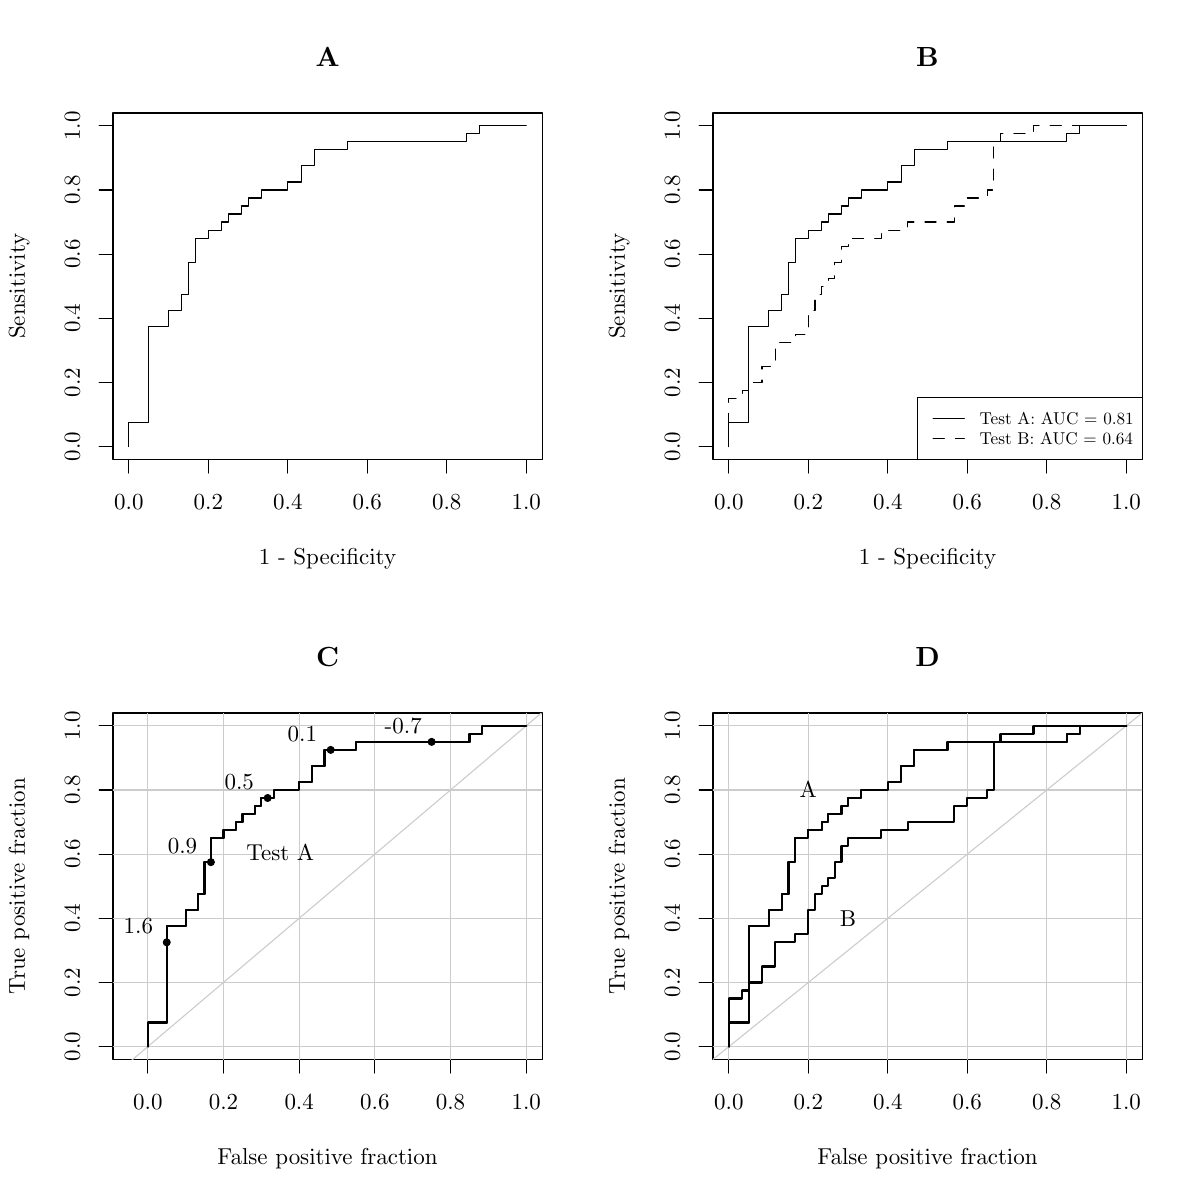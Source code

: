 % Created by tikzDevice version 0.10.1 on 2016-05-20 13:28:58
% !TEX encoding = UTF-8 Unicode
\documentclass[10pt]{article}

\nonstopmode

\usepackage{tikz}

\usepackage[active,tightpage,psfixbb]{preview}

\PreviewEnvironment{pgfpicture}

\setlength\PreviewBorder{0pt}
\begin{document}

\begin{tikzpicture}[x=1pt,y=1pt]
\definecolor{fillColor}{RGB}{255,255,255}
\path[use as bounding box,fill=fillColor,fill opacity=0.00] (0,0) rectangle (433.62,433.62);
\begin{scope}
\path[clip] ( 40.84,267.61) rectangle (195.89,392.78);
\definecolor{drawColor}{RGB}{0,0,0}

\path[draw=drawColor,line width= 0.4pt,line join=round,line cap=round] ( 46.58,272.24) --
	( 46.58,272.24) --
	( 46.58,275.14) --
	( 46.58,275.14) --
	( 46.58,278.04) --
	( 46.58,278.04) --
	( 46.58,280.94) --
	( 48.97,280.94) --
	( 48.97,280.94) --
	( 51.36,280.94) --
	( 51.36,280.94) --
	( 53.76,280.94) --
	( 53.76,280.94) --
	( 53.76,280.94) --
	( 53.76,283.83) --
	( 53.76,283.83) --
	( 53.76,286.73) --
	( 53.76,286.73) --
	( 53.76,289.63) --
	( 53.76,289.63) --
	( 53.76,292.53) --
	( 53.76,292.53) --
	( 53.76,295.42) --
	( 53.76,295.42) --
	( 53.76,298.32) --
	( 53.76,298.32) --
	( 53.76,301.22) --
	( 53.76,301.22) --
	( 53.76,304.12) --
	( 53.76,304.12) --
	( 53.76,307.01) --
	( 53.76,307.01) --
	( 53.76,309.91) --
	( 53.76,309.91) --
	( 53.76,312.81) --
	( 53.76,312.81) --
	( 53.76,315.71) --
	( 56.15,315.71) --
	( 56.15,315.71) --
	( 58.54,315.71) --
	( 58.54,315.71) --
	( 60.94,315.71) --
	( 60.94,315.71) --
	( 60.94,315.71) --
	( 60.94,318.60) --
	( 60.94,318.60) --
	( 60.94,321.50) --
	( 63.33,321.50) --
	( 63.33,321.50) --
	( 65.72,321.50) --
	( 65.72,321.50) --
	( 65.72,321.50) --
	( 65.72,324.40) --
	( 65.72,324.40) --
	( 65.72,327.30) --
	( 68.11,327.30) --
	( 68.11,327.30) --
	( 68.11,327.30) --
	( 68.11,330.19) --
	( 68.11,330.19) --
	( 68.11,333.09) --
	( 68.11,333.09) --
	( 68.11,335.99) --
	( 68.11,335.99) --
	( 68.11,338.89) --
	( 70.51,338.89) --
	( 70.51,338.89) --
	( 70.51,338.89) --
	( 70.51,341.79) --
	( 70.51,341.79) --
	( 70.51,344.68) --
	( 70.51,344.68) --
	( 70.51,347.58) --
	( 72.90,347.58) --
	( 72.90,347.58) --
	( 75.29,347.58) --
	( 75.29,347.58) --
	( 75.29,347.58) --
	( 75.29,350.48) --
	( 77.69,350.48) --
	( 77.69,350.48) --
	( 80.08,350.48) --
	( 80.08,350.48) --
	( 80.08,350.48) --
	( 80.08,353.38) --
	( 82.47,353.38) --
	( 82.47,353.38) --
	( 82.47,353.38) --
	( 82.47,356.27) --
	( 84.86,356.27) --
	( 84.86,356.27) --
	( 87.26,356.27) --
	( 87.26,356.27) --
	( 87.26,356.27) --
	( 87.26,359.17) --
	( 89.65,359.17) --
	( 89.65,359.17) --
	( 89.65,359.17) --
	( 89.65,362.07) --
	( 92.04,362.07) --
	( 92.04,362.07) --
	( 94.44,362.07) --
	( 94.44,362.07) --
	( 94.44,362.07) --
	( 94.44,364.97) --
	( 96.83,364.97) --
	( 96.83,364.97) --
	( 99.22,364.97) --
	( 99.22,364.97) --
	(101.61,364.97) --
	(101.61,364.97) --
	(104.01,364.97) --
	(104.01,364.97) --
	(104.01,364.97) --
	(104.01,367.86) --
	(106.40,367.86) --
	(106.40,367.86) --
	(108.79,367.86) --
	(108.79,367.86) --
	(108.79,367.86) --
	(108.79,370.76) --
	(108.79,370.76) --
	(108.79,373.66) --
	(111.19,373.66) --
	(111.19,373.66) --
	(113.58,373.66) --
	(113.58,373.66) --
	(113.58,373.66) --
	(113.58,376.56) --
	(113.58,376.56) --
	(113.58,379.45) --
	(115.97,379.45) --
	(115.97,379.45) --
	(118.36,379.45) --
	(118.36,379.45) --
	(120.76,379.45) --
	(120.76,379.45) --
	(123.15,379.45) --
	(123.15,379.45) --
	(125.54,379.45) --
	(125.54,379.45) --
	(125.54,379.45) --
	(125.54,382.35) --
	(127.94,382.35) --
	(127.94,382.35) --
	(130.33,382.35) --
	(130.33,382.35) --
	(132.72,382.35) --
	(132.72,382.35) --
	(135.12,382.35) --
	(135.12,382.35) --
	(137.51,382.35) --
	(137.51,382.35) --
	(139.90,382.35) --
	(139.90,382.35) --
	(142.29,382.35) --
	(142.29,382.35) --
	(144.69,382.35) --
	(144.69,382.35) --
	(147.08,382.35) --
	(147.08,382.35) --
	(149.47,382.35) --
	(149.47,382.35) --
	(151.87,382.35) --
	(151.87,382.35) --
	(154.26,382.35) --
	(154.26,382.35) --
	(156.65,382.35) --
	(156.65,382.35) --
	(159.04,382.35) --
	(159.04,382.35) --
	(161.44,382.35) --
	(161.44,382.35) --
	(163.83,382.35) --
	(163.83,382.35) --
	(166.22,382.35) --
	(166.22,382.35) --
	(168.62,382.35) --
	(168.62,382.35) --
	(168.62,382.35) --
	(168.62,385.25) --
	(171.01,385.25) --
	(171.01,385.25) --
	(173.40,385.25) --
	(173.40,385.25) --
	(173.40,385.25) --
	(173.40,388.15) --
	(175.79,388.15) --
	(175.79,388.15) --
	(178.19,388.15) --
	(178.19,388.15) --
	(180.58,388.15) --
	(180.58,388.15) --
	(182.97,388.15) --
	(182.97,388.15) --
	(185.37,388.15) --
	(185.37,388.15) --
	(187.76,388.15) --
	(187.76,388.15) --
	(190.15,388.15) --
	(190.15,388.15);
\end{scope}
\begin{scope}
\path[clip] (  0.00,  0.00) rectangle (433.62,433.62);
\definecolor{drawColor}{RGB}{0,0,0}

\path[draw=drawColor,line width= 0.4pt,line join=round,line cap=round] ( 46.58,267.61) -- (190.15,267.61);

\path[draw=drawColor,line width= 0.4pt,line join=round,line cap=round] ( 46.58,267.61) -- ( 46.58,262.63);

\path[draw=drawColor,line width= 0.4pt,line join=round,line cap=round] ( 75.29,267.61) -- ( 75.29,262.63);

\path[draw=drawColor,line width= 0.4pt,line join=round,line cap=round] (104.01,267.61) -- (104.01,262.63);

\path[draw=drawColor,line width= 0.4pt,line join=round,line cap=round] (132.72,267.61) -- (132.72,262.63);

\path[draw=drawColor,line width= 0.4pt,line join=round,line cap=round] (161.44,267.61) -- (161.44,262.63);

\path[draw=drawColor,line width= 0.4pt,line join=round,line cap=round] (190.15,267.61) -- (190.15,262.63);

\node[text=drawColor,anchor=base,inner sep=0pt, outer sep=0pt, scale=  0.83] at ( 46.58,249.68) {0.0};

\node[text=drawColor,anchor=base,inner sep=0pt, outer sep=0pt, scale=  0.83] at ( 75.29,249.68) {0.2};

\node[text=drawColor,anchor=base,inner sep=0pt, outer sep=0pt, scale=  0.83] at (104.01,249.68) {0.4};

\node[text=drawColor,anchor=base,inner sep=0pt, outer sep=0pt, scale=  0.83] at (132.72,249.68) {0.6};

\node[text=drawColor,anchor=base,inner sep=0pt, outer sep=0pt, scale=  0.83] at (161.44,249.68) {0.8};

\node[text=drawColor,anchor=base,inner sep=0pt, outer sep=0pt, scale=  0.83] at (190.15,249.68) {1.0};

\path[draw=drawColor,line width= 0.4pt,line join=round,line cap=round] ( 40.84,272.24) -- ( 40.84,388.15);

\path[draw=drawColor,line width= 0.4pt,line join=round,line cap=round] ( 40.84,272.24) -- ( 35.86,272.24);

\path[draw=drawColor,line width= 0.4pt,line join=round,line cap=round] ( 40.84,295.42) -- ( 35.86,295.42);

\path[draw=drawColor,line width= 0.4pt,line join=round,line cap=round] ( 40.84,318.60) -- ( 35.86,318.60);

\path[draw=drawColor,line width= 0.4pt,line join=round,line cap=round] ( 40.84,341.79) -- ( 35.86,341.79);

\path[draw=drawColor,line width= 0.4pt,line join=round,line cap=round] ( 40.84,364.97) -- ( 35.86,364.97);

\path[draw=drawColor,line width= 0.4pt,line join=round,line cap=round] ( 40.84,388.15) -- ( 35.86,388.15);

\node[text=drawColor,rotate= 90.00,anchor=base,inner sep=0pt, outer sep=0pt, scale=  0.83] at ( 28.88,272.24) {0.0};

\node[text=drawColor,rotate= 90.00,anchor=base,inner sep=0pt, outer sep=0pt, scale=  0.83] at ( 28.88,295.42) {0.2};

\node[text=drawColor,rotate= 90.00,anchor=base,inner sep=0pt, outer sep=0pt, scale=  0.83] at ( 28.88,318.60) {0.4};

\node[text=drawColor,rotate= 90.00,anchor=base,inner sep=0pt, outer sep=0pt, scale=  0.83] at ( 28.88,341.79) {0.6};

\node[text=drawColor,rotate= 90.00,anchor=base,inner sep=0pt, outer sep=0pt, scale=  0.83] at ( 28.88,364.97) {0.8};

\node[text=drawColor,rotate= 90.00,anchor=base,inner sep=0pt, outer sep=0pt, scale=  0.83] at ( 28.88,388.15) {1.0};

\path[draw=drawColor,line width= 0.4pt,line join=round,line cap=round] ( 40.84,267.61) --
	(195.89,267.61) --
	(195.89,392.78) --
	( 40.84,392.78) --
	( 40.84,267.61);
\end{scope}
\begin{scope}
\path[clip] (  0.00,216.81) rectangle (216.81,433.62);
\definecolor{drawColor}{RGB}{0,0,0}

\node[text=drawColor,anchor=base,inner sep=0pt, outer sep=0pt, scale=  1.00] at (118.36,409.77) {\bfseries A};

\node[text=drawColor,anchor=base,inner sep=0pt, outer sep=0pt, scale=  0.83] at (118.36,229.76) {1 - Specificity};

\node[text=drawColor,rotate= 90.00,anchor=base,inner sep=0pt, outer sep=0pt, scale=  0.83] at (  8.96,330.19) {Sensitivity};
\end{scope}
\begin{scope}
\path[clip] (257.65,267.61) rectangle (412.70,392.78);
\definecolor{drawColor}{RGB}{0,0,0}

\path[draw=drawColor,line width= 0.4pt,line join=round,line cap=round] (263.39,272.24) --
	(263.39,272.24) --
	(263.39,275.14) --
	(263.39,275.14) --
	(263.39,278.04) --
	(263.39,278.04) --
	(263.39,280.94) --
	(265.78,280.94) --
	(265.78,280.94) --
	(268.17,280.94) --
	(268.17,280.94) --
	(270.57,280.94) --
	(270.57,280.94) --
	(270.57,280.94) --
	(270.57,283.83) --
	(270.57,283.83) --
	(270.57,286.73) --
	(270.57,286.73) --
	(270.57,289.63) --
	(270.57,289.63) --
	(270.57,292.53) --
	(270.57,292.53) --
	(270.57,295.42) --
	(270.57,295.42) --
	(270.57,298.32) --
	(270.57,298.32) --
	(270.57,301.22) --
	(270.57,301.22) --
	(270.57,304.12) --
	(270.57,304.12) --
	(270.57,307.01) --
	(270.57,307.01) --
	(270.57,309.91) --
	(270.57,309.91) --
	(270.57,312.81) --
	(270.57,312.81) --
	(270.57,315.71) --
	(272.96,315.71) --
	(272.96,315.71) --
	(275.35,315.71) --
	(275.35,315.71) --
	(277.75,315.71) --
	(277.75,315.71) --
	(277.75,315.71) --
	(277.75,318.60) --
	(277.75,318.60) --
	(277.75,321.50) --
	(280.14,321.50) --
	(280.14,321.50) --
	(282.53,321.50) --
	(282.53,321.50) --
	(282.53,321.50) --
	(282.53,324.40) --
	(282.53,324.40) --
	(282.53,327.30) --
	(284.92,327.30) --
	(284.92,327.30) --
	(284.92,327.30) --
	(284.92,330.19) --
	(284.92,330.19) --
	(284.92,333.09) --
	(284.92,333.09) --
	(284.92,335.99) --
	(284.92,335.99) --
	(284.92,338.89) --
	(287.32,338.89) --
	(287.32,338.89) --
	(287.32,338.89) --
	(287.32,341.79) --
	(287.32,341.79) --
	(287.32,344.68) --
	(287.32,344.68) --
	(287.32,347.58) --
	(289.71,347.58) --
	(289.71,347.58) --
	(292.10,347.58) --
	(292.10,347.58) --
	(292.10,347.58) --
	(292.10,350.48) --
	(294.50,350.48) --
	(294.50,350.48) --
	(296.89,350.48) --
	(296.89,350.48) --
	(296.89,350.48) --
	(296.89,353.38) --
	(299.28,353.38) --
	(299.28,353.38) --
	(299.28,353.38) --
	(299.28,356.27) --
	(301.67,356.27) --
	(301.67,356.27) --
	(304.07,356.27) --
	(304.07,356.27) --
	(304.07,356.27) --
	(304.07,359.17) --
	(306.46,359.17) --
	(306.46,359.17) --
	(306.46,359.17) --
	(306.46,362.07) --
	(308.85,362.07) --
	(308.85,362.07) --
	(311.25,362.07) --
	(311.25,362.07) --
	(311.25,362.07) --
	(311.25,364.97) --
	(313.64,364.97) --
	(313.64,364.97) --
	(316.03,364.97) --
	(316.03,364.97) --
	(318.42,364.97) --
	(318.42,364.97) --
	(320.82,364.97) --
	(320.82,364.97) --
	(320.82,364.97) --
	(320.82,367.86) --
	(323.21,367.86) --
	(323.21,367.86) --
	(325.60,367.86) --
	(325.60,367.86) --
	(325.60,367.86) --
	(325.60,370.76) --
	(325.60,370.76) --
	(325.60,373.66) --
	(328.00,373.66) --
	(328.00,373.66) --
	(330.39,373.66) --
	(330.39,373.66) --
	(330.39,373.66) --
	(330.39,376.56) --
	(330.39,376.56) --
	(330.39,379.45) --
	(332.78,379.45) --
	(332.78,379.45) --
	(335.17,379.45) --
	(335.17,379.45) --
	(337.57,379.45) --
	(337.57,379.45) --
	(339.96,379.45) --
	(339.96,379.45) --
	(342.35,379.45) --
	(342.35,379.45) --
	(342.35,379.45) --
	(342.35,382.35) --
	(344.75,382.35) --
	(344.75,382.35) --
	(347.14,382.35) --
	(347.14,382.35) --
	(349.53,382.35) --
	(349.53,382.35) --
	(351.93,382.35) --
	(351.93,382.35) --
	(354.32,382.35) --
	(354.32,382.35) --
	(356.71,382.35) --
	(356.71,382.35) --
	(359.10,382.35) --
	(359.10,382.35) --
	(361.50,382.35) --
	(361.50,382.35) --
	(363.89,382.35) --
	(363.89,382.35) --
	(366.28,382.35) --
	(366.28,382.35) --
	(368.68,382.35) --
	(368.68,382.35) --
	(371.07,382.35) --
	(371.07,382.35) --
	(373.46,382.35) --
	(373.46,382.35) --
	(375.85,382.35) --
	(375.85,382.35) --
	(378.25,382.35) --
	(378.25,382.35) --
	(380.64,382.35) --
	(380.64,382.35) --
	(383.03,382.35) --
	(383.03,382.35) --
	(385.43,382.35) --
	(385.43,382.35) --
	(385.43,382.35) --
	(385.43,385.25) --
	(387.82,385.25) --
	(387.82,385.25) --
	(390.21,385.25) --
	(390.21,385.25) --
	(390.21,385.25) --
	(390.21,388.15) --
	(392.60,388.15) --
	(392.60,388.15) --
	(395.00,388.15) --
	(395.00,388.15) --
	(397.39,388.15) --
	(397.39,388.15) --
	(399.78,388.15) --
	(399.78,388.15) --
	(402.18,388.15) --
	(402.18,388.15) --
	(404.57,388.15) --
	(404.57,388.15) --
	(406.96,388.15) --
	(406.96,388.15);
\end{scope}
\begin{scope}
\path[clip] (  0.00,  0.00) rectangle (433.62,433.62);
\definecolor{drawColor}{RGB}{0,0,0}

\path[draw=drawColor,line width= 0.4pt,line join=round,line cap=round] (263.39,267.61) -- (406.96,267.61);

\path[draw=drawColor,line width= 0.4pt,line join=round,line cap=round] (263.39,267.61) -- (263.39,262.63);

\path[draw=drawColor,line width= 0.4pt,line join=round,line cap=round] (292.10,267.61) -- (292.10,262.63);

\path[draw=drawColor,line width= 0.4pt,line join=round,line cap=round] (320.82,267.61) -- (320.82,262.63);

\path[draw=drawColor,line width= 0.4pt,line join=round,line cap=round] (349.53,267.61) -- (349.53,262.63);

\path[draw=drawColor,line width= 0.4pt,line join=round,line cap=round] (378.25,267.61) -- (378.25,262.63);

\path[draw=drawColor,line width= 0.4pt,line join=round,line cap=round] (406.96,267.61) -- (406.96,262.63);

\node[text=drawColor,anchor=base,inner sep=0pt, outer sep=0pt, scale=  0.83] at (263.39,249.68) {0.0};

\node[text=drawColor,anchor=base,inner sep=0pt, outer sep=0pt, scale=  0.83] at (292.10,249.68) {0.2};

\node[text=drawColor,anchor=base,inner sep=0pt, outer sep=0pt, scale=  0.83] at (320.82,249.68) {0.4};

\node[text=drawColor,anchor=base,inner sep=0pt, outer sep=0pt, scale=  0.83] at (349.53,249.68) {0.6};

\node[text=drawColor,anchor=base,inner sep=0pt, outer sep=0pt, scale=  0.83] at (378.25,249.68) {0.8};

\node[text=drawColor,anchor=base,inner sep=0pt, outer sep=0pt, scale=  0.83] at (406.96,249.68) {1.0};

\path[draw=drawColor,line width= 0.4pt,line join=round,line cap=round] (257.65,272.24) -- (257.65,388.15);

\path[draw=drawColor,line width= 0.4pt,line join=round,line cap=round] (257.65,272.24) -- (252.67,272.24);

\path[draw=drawColor,line width= 0.4pt,line join=round,line cap=round] (257.65,295.42) -- (252.67,295.42);

\path[draw=drawColor,line width= 0.4pt,line join=round,line cap=round] (257.65,318.60) -- (252.67,318.60);

\path[draw=drawColor,line width= 0.4pt,line join=round,line cap=round] (257.65,341.79) -- (252.67,341.79);

\path[draw=drawColor,line width= 0.4pt,line join=round,line cap=round] (257.65,364.97) -- (252.67,364.97);

\path[draw=drawColor,line width= 0.4pt,line join=round,line cap=round] (257.65,388.15) -- (252.67,388.15);

\node[text=drawColor,rotate= 90.00,anchor=base,inner sep=0pt, outer sep=0pt, scale=  0.83] at (245.69,272.24) {0.0};

\node[text=drawColor,rotate= 90.00,anchor=base,inner sep=0pt, outer sep=0pt, scale=  0.83] at (245.69,295.42) {0.2};

\node[text=drawColor,rotate= 90.00,anchor=base,inner sep=0pt, outer sep=0pt, scale=  0.83] at (245.69,318.60) {0.4};

\node[text=drawColor,rotate= 90.00,anchor=base,inner sep=0pt, outer sep=0pt, scale=  0.83] at (245.69,341.79) {0.6};

\node[text=drawColor,rotate= 90.00,anchor=base,inner sep=0pt, outer sep=0pt, scale=  0.83] at (245.69,364.97) {0.8};

\node[text=drawColor,rotate= 90.00,anchor=base,inner sep=0pt, outer sep=0pt, scale=  0.83] at (245.69,388.15) {1.0};

\path[draw=drawColor,line width= 0.4pt,line join=round,line cap=round] (257.65,267.61) --
	(412.70,267.61) --
	(412.70,392.78) --
	(257.65,392.78) --
	(257.65,267.61);
\end{scope}
\begin{scope}
\path[clip] (216.81,216.81) rectangle (433.62,433.62);
\definecolor{drawColor}{RGB}{0,0,0}

\node[text=drawColor,anchor=base,inner sep=0pt, outer sep=0pt, scale=  1.00] at (335.17,409.77) {\bfseries B};

\node[text=drawColor,anchor=base,inner sep=0pt, outer sep=0pt, scale=  0.83] at (335.17,229.76) {1 - Specificity};

\node[text=drawColor,rotate= 90.00,anchor=base,inner sep=0pt, outer sep=0pt, scale=  0.83] at (225.77,330.19) {Sensitivity};
\end{scope}
\begin{scope}
\path[clip] (257.65,267.61) rectangle (412.70,392.78);
\definecolor{drawColor}{RGB}{0,0,0}

\path[draw=drawColor,line width= 0.4pt,dash pattern=on 4pt off 4pt ,line join=round,line cap=round] (263.39,272.24) --
	(263.39,272.24) --
	(263.39,275.14) --
	(263.39,275.14) --
	(263.39,278.04) --
	(263.39,278.04) --
	(263.39,280.94) --
	(263.39,280.94) --
	(263.39,283.83) --
	(263.39,283.83) --
	(263.39,286.73) --
	(263.39,286.73) --
	(263.39,289.63) --
	(265.78,289.63) --
	(265.78,289.63) --
	(268.17,289.63) --
	(268.17,289.63) --
	(268.17,289.63) --
	(268.17,292.53) --
	(270.57,292.53) --
	(270.57,292.53) --
	(270.57,292.53) --
	(270.57,295.42) --
	(272.96,295.42) --
	(272.96,295.42) --
	(275.35,295.42) --
	(275.35,295.42) --
	(275.35,295.42) --
	(275.35,298.32) --
	(275.35,298.32) --
	(275.35,301.22) --
	(277.75,301.22) --
	(277.75,301.22) --
	(280.14,301.22) --
	(280.14,301.22) --
	(280.14,301.22) --
	(280.14,304.12) --
	(280.14,304.12) --
	(280.14,307.01) --
	(280.14,307.01) --
	(280.14,309.91) --
	(282.53,309.91) --
	(282.53,309.91) --
	(284.92,309.91) --
	(284.92,309.91) --
	(287.32,309.91) --
	(287.32,309.91) --
	(287.32,309.91) --
	(287.32,312.81) --
	(289.71,312.81) --
	(289.71,312.81) --
	(292.10,312.81) --
	(292.10,312.81) --
	(292.10,312.81) --
	(292.10,315.71) --
	(292.10,315.71) --
	(292.10,318.60) --
	(292.10,318.60) --
	(292.10,321.50) --
	(294.50,321.50) --
	(294.50,321.50) --
	(294.50,321.50) --
	(294.50,324.40) --
	(294.50,324.40) --
	(294.50,327.30) --
	(296.89,327.30) --
	(296.89,327.30) --
	(296.89,327.30) --
	(296.89,330.19) --
	(299.28,330.19) --
	(299.28,330.19) --
	(299.28,330.19) --
	(299.28,333.09) --
	(301.67,333.09) --
	(301.67,333.09) --
	(301.67,333.09) --
	(301.67,335.99) --
	(301.67,335.99) --
	(301.67,338.89) --
	(304.07,338.89) --
	(304.07,338.89) --
	(304.07,338.89) --
	(304.07,341.79) --
	(304.07,341.79) --
	(304.07,344.68) --
	(306.46,344.68) --
	(306.46,344.68) --
	(306.46,344.68) --
	(306.46,347.58) --
	(308.85,347.58) --
	(308.85,347.58) --
	(311.25,347.58) --
	(311.25,347.58) --
	(313.64,347.58) --
	(313.64,347.58) --
	(316.03,347.58) --
	(316.03,347.58) --
	(318.42,347.58) --
	(318.42,347.58) --
	(318.42,347.58) --
	(318.42,350.48) --
	(320.82,350.48) --
	(320.82,350.48) --
	(323.21,350.48) --
	(323.21,350.48) --
	(325.60,350.48) --
	(325.60,350.48) --
	(328.00,350.48) --
	(328.00,350.48) --
	(328.00,350.48) --
	(328.00,353.38) --
	(330.39,353.38) --
	(330.39,353.38) --
	(332.78,353.38) --
	(332.78,353.38) --
	(335.17,353.38) --
	(335.17,353.38) --
	(337.57,353.38) --
	(337.57,353.38) --
	(339.96,353.38) --
	(339.96,353.38) --
	(342.35,353.38) --
	(342.35,353.38) --
	(344.75,353.38) --
	(344.75,353.38) --
	(344.75,353.38) --
	(344.75,356.27) --
	(344.75,356.27) --
	(344.75,359.17) --
	(347.14,359.17) --
	(347.14,359.17) --
	(349.53,359.17) --
	(349.53,359.17) --
	(349.53,359.17) --
	(349.53,362.07) --
	(351.93,362.07) --
	(351.93,362.07) --
	(354.32,362.07) --
	(354.32,362.07) --
	(356.71,362.07) --
	(356.71,362.07) --
	(356.71,362.07) --
	(356.71,364.97) --
	(359.10,364.97) --
	(359.10,364.97) --
	(359.10,364.97) --
	(359.10,367.86) --
	(359.10,367.86) --
	(359.10,370.76) --
	(359.10,370.76) --
	(359.10,373.66) --
	(359.10,373.66) --
	(359.10,376.56) --
	(359.10,376.56) --
	(359.10,379.45) --
	(359.10,379.45) --
	(359.10,382.35) --
	(361.50,382.35) --
	(361.50,382.35) --
	(361.50,382.35) --
	(361.50,385.25) --
	(363.89,385.25) --
	(363.89,385.25) --
	(366.28,385.25) --
	(366.28,385.25) --
	(368.68,385.25) --
	(368.68,385.25) --
	(371.07,385.25) --
	(371.07,385.25) --
	(373.46,385.25) --
	(373.46,385.25) --
	(373.46,385.25) --
	(373.46,388.15) --
	(375.85,388.15) --
	(375.85,388.15) --
	(378.25,388.15) --
	(378.25,388.15) --
	(380.64,388.15) --
	(380.64,388.15) --
	(383.03,388.15) --
	(383.03,388.15) --
	(385.43,388.15) --
	(385.43,388.15) --
	(387.82,388.15) --
	(387.82,388.15) --
	(390.21,388.15) --
	(390.21,388.15) --
	(392.60,388.15) --
	(392.60,388.15) --
	(395.00,388.15) --
	(395.00,388.15) --
	(397.39,388.15) --
	(397.39,388.15) --
	(399.78,388.15) --
	(399.78,388.15) --
	(402.18,388.15) --
	(402.18,388.15) --
	(404.57,388.15) --
	(404.57,388.15) --
	(406.96,388.15) --
	(406.96,388.15);

\path[draw=drawColor,line width= 0.4pt,line join=round,line cap=round] (331.62,290.02) rectangle (412.70,267.61);

\path[draw=drawColor,line width= 0.4pt,line join=round,line cap=round] (337.22,282.55) -- (348.43,282.55);

\path[draw=drawColor,line width= 0.4pt,dash pattern=on 4pt off 4pt ,line join=round,line cap=round] (337.22,275.08) -- (348.43,275.08);

\node[text=drawColor,anchor=base west,inner sep=0pt, outer sep=0pt, scale=  0.62] at (354.03,280.40) {Test A: AUC = 0.81};

\node[text=drawColor,anchor=base west,inner sep=0pt, outer sep=0pt, scale=  0.62] at (354.03,272.93) {Test B: AUC = 0.64};
\end{scope}
\begin{scope}
\path[clip] ( 40.84, 50.80) rectangle (195.89,175.97);
\definecolor{drawColor}{RGB}{0,0,0}

\path[draw=drawColor,line width= 0.8pt,line join=round,line cap=round] ( 53.42, 55.43) --
	( 53.42, 55.43) --
	( 53.42, 58.33) --
	( 53.42, 58.33) --
	( 53.42, 61.23) --
	( 53.42, 61.23) --
	( 53.42, 64.13) --
	( 55.69, 64.13) --
	( 55.69, 64.13) --
	( 57.97, 64.13) --
	( 57.97, 64.13) --
	( 60.25, 64.13) --
	( 60.25, 64.13) --
	( 60.25, 64.13) --
	( 60.25, 67.02) --
	( 60.25, 67.02) --
	( 60.25, 69.92) --
	( 60.25, 69.92) --
	( 60.25, 72.82) --
	( 60.25, 72.82) --
	( 60.25, 75.72) --
	( 60.25, 75.72) --
	( 60.25, 78.61) --
	( 60.25, 78.61) --
	( 60.25, 81.51) --
	( 60.25, 81.51) --
	( 60.25, 84.41) --
	( 60.25, 84.41) --
	( 60.25, 87.31) --
	( 60.25, 87.31) --
	( 60.25, 90.20) --
	( 60.25, 90.20) --
	( 60.25, 93.10) --
	( 60.25, 93.10) --
	( 60.25, 96.00) --
	( 60.25, 96.00) --
	( 60.25, 98.90) --
	( 62.53, 98.90) --
	( 62.53, 98.90) --
	( 64.81, 98.90) --
	( 64.81, 98.90) --
	( 67.09, 98.90) --
	( 67.09, 98.90) --
	( 67.09, 98.90) --
	( 67.09,101.79) --
	( 67.09,101.79) --
	( 67.09,104.69) --
	( 69.37,104.69) --
	( 69.37,104.69) --
	( 71.65,104.69) --
	( 71.65,104.69) --
	( 71.65,104.69) --
	( 71.65,107.59) --
	( 71.65,107.59) --
	( 71.65,110.49) --
	( 73.93,110.49) --
	( 73.93,110.49) --
	( 73.93,110.49) --
	( 73.93,113.38) --
	( 73.93,113.38) --
	( 73.93,116.28) --
	( 73.93,116.28) --
	( 73.93,119.18) --
	( 73.93,119.18) --
	( 73.93,122.08) --
	( 76.20,122.08) --
	( 76.20,122.08) --
	( 76.20,122.08) --
	( 76.20,124.98) --
	( 76.20,124.98) --
	( 76.20,127.87) --
	( 76.20,127.87) --
	( 76.20,130.77) --
	( 78.48,130.77) --
	( 78.48,130.77) --
	( 80.76,130.77) --
	( 80.76,130.77) --
	( 80.76,130.77) --
	( 80.76,133.67) --
	( 83.04,133.67) --
	( 83.04,133.67) --
	( 85.32,133.67) --
	( 85.32,133.67) --
	( 85.32,133.67) --
	( 85.32,136.57) --
	( 87.60,136.57) --
	( 87.60,136.57) --
	( 87.60,136.57) --
	( 87.60,139.46) --
	( 89.88,139.46) --
	( 89.88,139.46) --
	( 92.16,139.46) --
	( 92.16,139.46) --
	( 92.16,139.46) --
	( 92.16,142.36) --
	( 94.44,142.36) --
	( 94.44,142.36) --
	( 94.44,142.36) --
	( 94.44,145.26) --
	( 96.72,145.26) --
	( 96.72,145.26) --
	( 98.99,145.26) --
	( 98.99,145.26) --
	( 98.99,145.26) --
	( 98.99,148.16) --
	(101.27,148.16) --
	(101.27,148.16) --
	(103.55,148.16) --
	(103.55,148.16) --
	(105.83,148.16) --
	(105.83,148.16) --
	(108.11,148.16) --
	(108.11,148.16) --
	(108.11,148.16) --
	(108.11,151.05) --
	(110.39,151.05) --
	(110.39,151.05) --
	(112.67,151.05) --
	(112.67,151.05) --
	(112.67,151.05) --
	(112.67,153.95) --
	(112.67,153.95) --
	(112.67,156.85) --
	(114.95,156.85) --
	(114.95,156.85) --
	(117.23,156.85) --
	(117.23,156.85) --
	(117.23,156.85) --
	(117.23,159.75) --
	(117.23,159.75) --
	(117.23,162.64) --
	(119.50,162.64) --
	(119.50,162.64) --
	(121.78,162.64) --
	(121.78,162.64) --
	(124.06,162.64) --
	(124.06,162.64) --
	(126.34,162.64) --
	(126.34,162.64) --
	(128.62,162.64) --
	(128.62,162.64) --
	(128.62,162.64) --
	(128.62,165.54) --
	(130.90,165.54) --
	(130.90,165.54) --
	(133.18,165.54) --
	(133.18,165.54) --
	(135.46,165.54) --
	(135.46,165.54) --
	(137.74,165.54) --
	(137.74,165.54) --
	(140.01,165.54) --
	(140.01,165.54) --
	(142.29,165.54) --
	(142.29,165.54) --
	(144.57,165.54) --
	(144.57,165.54) --
	(146.85,165.54) --
	(146.85,165.54) --
	(149.13,165.54) --
	(149.13,165.54) --
	(151.41,165.54) --
	(151.41,165.54) --
	(153.69,165.54) --
	(153.69,165.54) --
	(155.97,165.54) --
	(155.97,165.54) --
	(158.25,165.54) --
	(158.25,165.54) --
	(160.53,165.54) --
	(160.53,165.54) --
	(162.80,165.54) --
	(162.80,165.54) --
	(165.08,165.54) --
	(165.08,165.54) --
	(167.36,165.54) --
	(167.36,165.54) --
	(169.64,165.54) --
	(169.64,165.54) --
	(169.64,165.54) --
	(169.64,168.44) --
	(171.92,168.44) --
	(171.92,168.44) --
	(174.20,168.44) --
	(174.20,168.44) --
	(174.20,168.44) --
	(174.20,171.34) --
	(176.48,171.34) --
	(176.48,171.34) --
	(178.76,171.34) --
	(178.76,171.34) --
	(181.04,171.34) --
	(181.04,171.34) --
	(183.31,171.34) --
	(183.31,171.34) --
	(185.59,171.34) --
	(185.59,171.34) --
	(187.87,171.34) --
	(187.87,171.34) --
	(190.15,171.34) --
	(190.15,171.34);
\end{scope}
\begin{scope}
\path[clip] (  0.00,  0.00) rectangle (433.62,433.62);
\definecolor{drawColor}{RGB}{0,0,0}

\path[draw=drawColor,line width= 0.4pt,line join=round,line cap=round] ( 53.42, 50.80) -- (190.15, 50.80);

\path[draw=drawColor,line width= 0.4pt,line join=round,line cap=round] ( 53.42, 50.80) -- ( 53.42, 45.82);

\path[draw=drawColor,line width= 0.4pt,line join=round,line cap=round] ( 80.76, 50.80) -- ( 80.76, 45.82);

\path[draw=drawColor,line width= 0.4pt,line join=round,line cap=round] (108.11, 50.80) -- (108.11, 45.82);

\path[draw=drawColor,line width= 0.4pt,line join=round,line cap=round] (135.46, 50.80) -- (135.46, 45.82);

\path[draw=drawColor,line width= 0.4pt,line join=round,line cap=round] (162.80, 50.80) -- (162.80, 45.82);

\path[draw=drawColor,line width= 0.4pt,line join=round,line cap=round] (190.15, 50.80) -- (190.15, 45.82);

\node[text=drawColor,anchor=base,inner sep=0pt, outer sep=0pt, scale=  0.83] at ( 53.42, 32.87) {0.0};

\node[text=drawColor,anchor=base,inner sep=0pt, outer sep=0pt, scale=  0.83] at ( 80.76, 32.87) {0.2};

\node[text=drawColor,anchor=base,inner sep=0pt, outer sep=0pt, scale=  0.83] at (108.11, 32.87) {0.4};

\node[text=drawColor,anchor=base,inner sep=0pt, outer sep=0pt, scale=  0.83] at (135.46, 32.87) {0.6};

\node[text=drawColor,anchor=base,inner sep=0pt, outer sep=0pt, scale=  0.83] at (162.80, 32.87) {0.8};

\node[text=drawColor,anchor=base,inner sep=0pt, outer sep=0pt, scale=  0.83] at (190.15, 32.87) {1.0};

\path[draw=drawColor,line width= 0.4pt,line join=round,line cap=round] ( 40.84, 55.43) -- ( 40.84,171.34);

\path[draw=drawColor,line width= 0.4pt,line join=round,line cap=round] ( 40.84, 55.43) -- ( 35.86, 55.43);

\path[draw=drawColor,line width= 0.4pt,line join=round,line cap=round] ( 40.84, 78.61) -- ( 35.86, 78.61);

\path[draw=drawColor,line width= 0.4pt,line join=round,line cap=round] ( 40.84,101.79) -- ( 35.86,101.79);

\path[draw=drawColor,line width= 0.4pt,line join=round,line cap=round] ( 40.84,124.98) -- ( 35.86,124.98);

\path[draw=drawColor,line width= 0.4pt,line join=round,line cap=round] ( 40.84,148.16) -- ( 35.86,148.16);

\path[draw=drawColor,line width= 0.4pt,line join=round,line cap=round] ( 40.84,171.34) -- ( 35.86,171.34);

\node[text=drawColor,rotate= 90.00,anchor=base,inner sep=0pt, outer sep=0pt, scale=  0.83] at ( 28.88, 55.43) {0.0};

\node[text=drawColor,rotate= 90.00,anchor=base,inner sep=0pt, outer sep=0pt, scale=  0.83] at ( 28.88, 78.61) {0.2};

\node[text=drawColor,rotate= 90.00,anchor=base,inner sep=0pt, outer sep=0pt, scale=  0.83] at ( 28.88,101.79) {0.4};

\node[text=drawColor,rotate= 90.00,anchor=base,inner sep=0pt, outer sep=0pt, scale=  0.83] at ( 28.88,124.98) {0.6};

\node[text=drawColor,rotate= 90.00,anchor=base,inner sep=0pt, outer sep=0pt, scale=  0.83] at ( 28.88,148.16) {0.8};

\node[text=drawColor,rotate= 90.00,anchor=base,inner sep=0pt, outer sep=0pt, scale=  0.83] at ( 28.88,171.34) {1.0};

\path[draw=drawColor,line width= 0.4pt,line join=round,line cap=round] ( 40.84, 50.80) --
	(195.89, 50.80) --
	(195.89,175.97) --
	( 40.84,175.97) --
	( 40.84, 50.80);
\end{scope}
\begin{scope}
\path[clip] (  0.00,  0.00) rectangle (216.81,216.81);
\definecolor{drawColor}{RGB}{0,0,0}

\node[text=drawColor,anchor=base,inner sep=0pt, outer sep=0pt, scale=  1.00] at (118.36,192.96) {\bfseries C};

\node[text=drawColor,anchor=base,inner sep=0pt, outer sep=0pt, scale=  0.83] at (118.36, 12.95) {False positive fraction};

\node[text=drawColor,rotate= 90.00,anchor=base,inner sep=0pt, outer sep=0pt, scale=  0.83] at (  8.96,113.38) {True positive fraction};
\end{scope}
\begin{scope}
\path[clip] ( 40.84, 50.80) rectangle (195.89,175.97);
\definecolor{drawColor}{gray}{0.80}

\path[draw=drawColor,line width= 0.4pt,line join=round,line cap=round] ( 53.42, 50.80) -- ( 53.42,175.97);

\path[draw=drawColor,line width= 0.4pt,line join=round,line cap=round] ( 80.76, 50.80) -- ( 80.76,175.97);

\path[draw=drawColor,line width= 0.4pt,line join=round,line cap=round] (108.11, 50.80) -- (108.11,175.97);

\path[draw=drawColor,line width= 0.4pt,line join=round,line cap=round] (135.46, 50.80) -- (135.46,175.97);

\path[draw=drawColor,line width= 0.4pt,line join=round,line cap=round] (162.80, 50.80) -- (162.80,175.97);

\path[draw=drawColor,line width= 0.4pt,line join=round,line cap=round] (190.15, 50.80) -- (190.15,175.97);

\path[draw=drawColor,line width= 0.4pt,line join=round,line cap=round] ( 40.84, 55.43) -- (195.89, 55.43);

\path[draw=drawColor,line width= 0.4pt,line join=round,line cap=round] ( 40.84, 78.61) -- (195.89, 78.61);

\path[draw=drawColor,line width= 0.4pt,line join=round,line cap=round] ( 40.84,101.79) -- (195.89,101.79);

\path[draw=drawColor,line width= 0.4pt,line join=round,line cap=round] ( 40.84,124.98) -- (195.89,124.98);

\path[draw=drawColor,line width= 0.4pt,line join=round,line cap=round] ( 40.84,148.16) -- (195.89,148.16);

\path[draw=drawColor,line width= 0.4pt,line join=round,line cap=round] ( 40.84,171.34) -- (195.89,171.34);

\path[draw=drawColor,line width= 0.4pt,line join=round,line cap=round] ( 40.84, 44.77) -- (195.89,176.21);
\definecolor{drawColor}{RGB}{0,0,0}

\path[draw=drawColor,line width= 0.8pt,line join=round,line cap=round] ( 53.42, 55.43) --
	( 53.42, 55.43) --
	( 53.42, 58.33) --
	( 53.42, 58.33) --
	( 53.42, 61.23) --
	( 53.42, 61.23) --
	( 53.42, 64.13) --
	( 55.69, 64.13) --
	( 55.69, 64.13) --
	( 57.97, 64.13) --
	( 57.97, 64.13) --
	( 60.25, 64.13) --
	( 60.25, 64.13) --
	( 60.25, 64.13) --
	( 60.25, 67.02) --
	( 60.25, 67.02) --
	( 60.25, 69.92) --
	( 60.25, 69.92) --
	( 60.25, 72.82) --
	( 60.25, 72.82) --
	( 60.25, 75.72) --
	( 60.25, 75.72) --
	( 60.25, 78.61) --
	( 60.25, 78.61) --
	( 60.25, 81.51) --
	( 60.25, 81.51) --
	( 60.25, 84.41) --
	( 60.25, 84.41) --
	( 60.25, 87.31) --
	( 60.25, 87.31) --
	( 60.25, 90.20) --
	( 60.25, 90.20) --
	( 60.25, 93.10) --
	( 60.25, 93.10) --
	( 60.25, 96.00) --
	( 60.25, 96.00) --
	( 60.25, 98.90) --
	( 62.53, 98.90) --
	( 62.53, 98.90) --
	( 64.81, 98.90) --
	( 64.81, 98.90) --
	( 67.09, 98.90) --
	( 67.09, 98.90) --
	( 67.09, 98.90) --
	( 67.09,101.79) --
	( 67.09,101.79) --
	( 67.09,104.69) --
	( 69.37,104.69) --
	( 69.37,104.69) --
	( 71.65,104.69) --
	( 71.65,104.69) --
	( 71.65,104.69) --
	( 71.65,107.59) --
	( 71.65,107.59) --
	( 71.65,110.49) --
	( 73.93,110.49) --
	( 73.93,110.49) --
	( 73.93,110.49) --
	( 73.93,113.38) --
	( 73.93,113.38) --
	( 73.93,116.28) --
	( 73.93,116.28) --
	( 73.93,119.18) --
	( 73.93,119.18) --
	( 73.93,122.08) --
	( 76.20,122.08) --
	( 76.20,122.08) --
	( 76.20,122.08) --
	( 76.20,124.98) --
	( 76.20,124.98) --
	( 76.20,127.87) --
	( 76.20,127.87) --
	( 76.20,130.77) --
	( 78.48,130.77) --
	( 78.48,130.77) --
	( 80.76,130.77) --
	( 80.76,130.77) --
	( 80.76,130.77) --
	( 80.76,133.67) --
	( 83.04,133.67) --
	( 83.04,133.67) --
	( 85.32,133.67) --
	( 85.32,133.67) --
	( 85.32,133.67) --
	( 85.32,136.57) --
	( 87.60,136.57) --
	( 87.60,136.57) --
	( 87.60,136.57) --
	( 87.60,139.46) --
	( 89.88,139.46) --
	( 89.88,139.46) --
	( 92.16,139.46) --
	( 92.16,139.46) --
	( 92.16,139.46) --
	( 92.16,142.36) --
	( 94.44,142.36) --
	( 94.44,142.36) --
	( 94.44,142.36) --
	( 94.44,145.26) --
	( 96.72,145.26) --
	( 96.72,145.26) --
	( 98.99,145.26) --
	( 98.99,145.26) --
	( 98.99,145.26) --
	( 98.99,148.16) --
	(101.27,148.16) --
	(101.27,148.16) --
	(103.55,148.16) --
	(103.55,148.16) --
	(105.83,148.16) --
	(105.83,148.16) --
	(108.11,148.16) --
	(108.11,148.16) --
	(108.11,148.16) --
	(108.11,151.05) --
	(110.39,151.05) --
	(110.39,151.05) --
	(112.67,151.05) --
	(112.67,151.05) --
	(112.67,151.05) --
	(112.67,153.95) --
	(112.67,153.95) --
	(112.67,156.85) --
	(114.95,156.85) --
	(114.95,156.85) --
	(117.23,156.85) --
	(117.23,156.85) --
	(117.23,156.85) --
	(117.23,159.75) --
	(117.23,159.75) --
	(117.23,162.64) --
	(119.50,162.64) --
	(119.50,162.64) --
	(121.78,162.64) --
	(121.78,162.64) --
	(124.06,162.64) --
	(124.06,162.64) --
	(126.34,162.64) --
	(126.34,162.64) --
	(128.62,162.64) --
	(128.62,162.64) --
	(128.62,162.64) --
	(128.62,165.54) --
	(130.90,165.54) --
	(130.90,165.54) --
	(133.18,165.54) --
	(133.18,165.54) --
	(135.46,165.54) --
	(135.46,165.54) --
	(137.74,165.54) --
	(137.74,165.54) --
	(140.01,165.54) --
	(140.01,165.54) --
	(142.29,165.54) --
	(142.29,165.54) --
	(144.57,165.54) --
	(144.57,165.54) --
	(146.85,165.54) --
	(146.85,165.54) --
	(149.13,165.54) --
	(149.13,165.54) --
	(151.41,165.54) --
	(151.41,165.54) --
	(153.69,165.54) --
	(153.69,165.54) --
	(155.97,165.54) --
	(155.97,165.54) --
	(158.25,165.54) --
	(158.25,165.54) --
	(160.53,165.54) --
	(160.53,165.54) --
	(162.80,165.54) --
	(162.80,165.54) --
	(165.08,165.54) --
	(165.08,165.54) --
	(167.36,165.54) --
	(167.36,165.54) --
	(169.64,165.54) --
	(169.64,165.54) --
	(169.64,165.54) --
	(169.64,168.44) --
	(171.92,168.44) --
	(171.92,168.44) --
	(174.20,168.44) --
	(174.20,168.44) --
	(174.20,168.44) --
	(174.20,171.34) --
	(176.48,171.34) --
	(176.48,171.34) --
	(178.76,171.34) --
	(178.76,171.34) --
	(181.04,171.34) --
	(181.04,171.34) --
	(183.31,171.34) --
	(183.31,171.34) --
	(185.59,171.34) --
	(185.59,171.34) --
	(187.87,171.34) --
	(187.87,171.34) --
	(190.15,171.34) --
	(190.15,171.34);

\node[text=drawColor,anchor=base,inner sep=0pt, outer sep=0pt, scale=  0.83] at (101.27,122.52) {Test A};

\node[text=drawColor,anchor=base,inner sep=0pt, outer sep=0pt, scale=  0.83] at ( 50.00, 96.23) {1.6};

\node[text=drawColor,anchor=base,inner sep=0pt, outer sep=0pt, scale=  0.83] at ( 65.95,125.21) {0.9};

\node[text=drawColor,anchor=base,inner sep=0pt, outer sep=0pt, scale=  0.83] at ( 86.46,148.39) {0.5};

\node[text=drawColor,anchor=base,inner sep=0pt, outer sep=0pt, scale=  0.83] at (109.25,165.78) {0.1};

\node[text=drawColor,anchor=base,inner sep=0pt, outer sep=0pt, scale=  0.83] at (145.71,168.68) {-0.7};
\definecolor{fillColor}{RGB}{0,0,0}

\path[draw=drawColor,line width= 0.4pt,line join=round,line cap=round,fill=fillColor] ( 60.25, 93.10) circle (  1.24);

\path[draw=drawColor,line width= 0.4pt,line join=round,line cap=round,fill=fillColor] ( 76.20,122.08) circle (  1.24);

\path[draw=drawColor,line width= 0.4pt,line join=round,line cap=round,fill=fillColor] ( 96.72,145.26) circle (  1.24);

\path[draw=drawColor,line width= 0.4pt,line join=round,line cap=round,fill=fillColor] (119.50,162.64) circle (  1.24);

\path[draw=drawColor,line width= 0.4pt,line join=round,line cap=round,fill=fillColor] (155.97,165.54) circle (  1.24);
\end{scope}
\begin{scope}
\path[clip] (257.65, 50.80) rectangle (412.70,175.97);
\definecolor{drawColor}{RGB}{0,0,0}

\path[draw=drawColor,line width= 0.8pt,line join=round,line cap=round] (263.39, 55.43) --
	(263.39, 55.43) --
	(263.39, 58.33) --
	(263.39, 58.33) --
	(263.39, 61.23) --
	(263.39, 61.23) --
	(263.39, 64.13) --
	(265.78, 64.13) --
	(265.78, 64.13) --
	(268.17, 64.13) --
	(268.17, 64.13) --
	(270.57, 64.13) --
	(270.57, 64.13) --
	(270.57, 64.13) --
	(270.57, 67.02) --
	(270.57, 67.02) --
	(270.57, 69.92) --
	(270.57, 69.92) --
	(270.57, 72.82) --
	(270.57, 72.82) --
	(270.57, 75.72) --
	(270.57, 75.72) --
	(270.57, 78.61) --
	(270.57, 78.61) --
	(270.57, 81.51) --
	(270.57, 81.51) --
	(270.57, 84.41) --
	(270.57, 84.41) --
	(270.57, 87.31) --
	(270.57, 87.31) --
	(270.57, 90.20) --
	(270.57, 90.20) --
	(270.57, 93.10) --
	(270.57, 93.10) --
	(270.57, 96.00) --
	(270.57, 96.00) --
	(270.57, 98.90) --
	(272.96, 98.90) --
	(272.96, 98.90) --
	(275.35, 98.90) --
	(275.35, 98.90) --
	(277.75, 98.90) --
	(277.75, 98.90) --
	(277.75, 98.90) --
	(277.75,101.79) --
	(277.75,101.79) --
	(277.75,104.69) --
	(280.14,104.69) --
	(280.14,104.69) --
	(282.53,104.69) --
	(282.53,104.69) --
	(282.53,104.69) --
	(282.53,107.59) --
	(282.53,107.59) --
	(282.53,110.49) --
	(284.92,110.49) --
	(284.92,110.49) --
	(284.92,110.49) --
	(284.92,113.38) --
	(284.92,113.38) --
	(284.92,116.28) --
	(284.92,116.28) --
	(284.92,119.18) --
	(284.92,119.18) --
	(284.92,122.08) --
	(287.32,122.08) --
	(287.32,122.08) --
	(287.32,122.08) --
	(287.32,124.98) --
	(287.32,124.98) --
	(287.32,127.87) --
	(287.32,127.87) --
	(287.32,130.77) --
	(289.71,130.77) --
	(289.71,130.77) --
	(292.10,130.77) --
	(292.10,130.77) --
	(292.10,130.77) --
	(292.10,133.67) --
	(294.50,133.67) --
	(294.50,133.67) --
	(296.89,133.67) --
	(296.89,133.67) --
	(296.89,133.67) --
	(296.89,136.57) --
	(299.28,136.57) --
	(299.28,136.57) --
	(299.28,136.57) --
	(299.28,139.46) --
	(301.67,139.46) --
	(301.67,139.46) --
	(304.07,139.46) --
	(304.07,139.46) --
	(304.07,139.46) --
	(304.07,142.36) --
	(306.46,142.36) --
	(306.46,142.36) --
	(306.46,142.36) --
	(306.46,145.26) --
	(308.85,145.26) --
	(308.85,145.26) --
	(311.25,145.26) --
	(311.25,145.26) --
	(311.25,145.26) --
	(311.25,148.16) --
	(313.64,148.16) --
	(313.64,148.16) --
	(316.03,148.16) --
	(316.03,148.16) --
	(318.42,148.16) --
	(318.42,148.16) --
	(320.82,148.16) --
	(320.82,148.16) --
	(320.82,148.16) --
	(320.82,151.05) --
	(323.21,151.05) --
	(323.21,151.05) --
	(325.60,151.05) --
	(325.60,151.05) --
	(325.60,151.05) --
	(325.60,153.95) --
	(325.60,153.95) --
	(325.60,156.85) --
	(328.00,156.85) --
	(328.00,156.85) --
	(330.39,156.85) --
	(330.39,156.85) --
	(330.39,156.85) --
	(330.39,159.75) --
	(330.39,159.75) --
	(330.39,162.64) --
	(332.78,162.64) --
	(332.78,162.64) --
	(335.17,162.64) --
	(335.17,162.64) --
	(337.57,162.64) --
	(337.57,162.64) --
	(339.96,162.64) --
	(339.96,162.64) --
	(342.35,162.64) --
	(342.35,162.64) --
	(342.35,162.64) --
	(342.35,165.54) --
	(344.75,165.54) --
	(344.75,165.54) --
	(347.14,165.54) --
	(347.14,165.54) --
	(349.53,165.54) --
	(349.53,165.54) --
	(351.93,165.54) --
	(351.93,165.54) --
	(354.32,165.54) --
	(354.32,165.54) --
	(356.71,165.54) --
	(356.71,165.54) --
	(359.10,165.54) --
	(359.10,165.54) --
	(361.50,165.54) --
	(361.50,165.54) --
	(363.89,165.54) --
	(363.89,165.54) --
	(366.28,165.54) --
	(366.28,165.54) --
	(368.68,165.54) --
	(368.68,165.54) --
	(371.07,165.54) --
	(371.07,165.54) --
	(373.46,165.54) --
	(373.46,165.54) --
	(375.85,165.54) --
	(375.85,165.54) --
	(378.25,165.54) --
	(378.25,165.54) --
	(380.64,165.54) --
	(380.64,165.54) --
	(383.03,165.54) --
	(383.03,165.54) --
	(385.43,165.54) --
	(385.43,165.54) --
	(385.43,165.54) --
	(385.43,168.44) --
	(387.82,168.44) --
	(387.82,168.44) --
	(390.21,168.44) --
	(390.21,168.44) --
	(390.21,168.44) --
	(390.21,171.34) --
	(392.60,171.34) --
	(392.60,171.34) --
	(395.00,171.34) --
	(395.00,171.34) --
	(397.39,171.34) --
	(397.39,171.34) --
	(399.78,171.34) --
	(399.78,171.34) --
	(402.18,171.34) --
	(402.18,171.34) --
	(404.57,171.34) --
	(404.57,171.34) --
	(406.96,171.34) --
	(406.96,171.34);
\end{scope}
\begin{scope}
\path[clip] (  0.00,  0.00) rectangle (433.62,433.62);
\definecolor{drawColor}{RGB}{0,0,0}

\path[draw=drawColor,line width= 0.4pt,line join=round,line cap=round] (263.39, 50.80) -- (406.96, 50.80);

\path[draw=drawColor,line width= 0.4pt,line join=round,line cap=round] (263.39, 50.80) -- (263.39, 45.82);

\path[draw=drawColor,line width= 0.4pt,line join=round,line cap=round] (292.10, 50.80) -- (292.10, 45.82);

\path[draw=drawColor,line width= 0.4pt,line join=round,line cap=round] (320.82, 50.80) -- (320.82, 45.82);

\path[draw=drawColor,line width= 0.4pt,line join=round,line cap=round] (349.53, 50.80) -- (349.53, 45.82);

\path[draw=drawColor,line width= 0.4pt,line join=round,line cap=round] (378.25, 50.80) -- (378.25, 45.82);

\path[draw=drawColor,line width= 0.4pt,line join=round,line cap=round] (406.96, 50.80) -- (406.96, 45.82);

\node[text=drawColor,anchor=base,inner sep=0pt, outer sep=0pt, scale=  0.83] at (263.39, 32.87) {0.0};

\node[text=drawColor,anchor=base,inner sep=0pt, outer sep=0pt, scale=  0.83] at (292.10, 32.87) {0.2};

\node[text=drawColor,anchor=base,inner sep=0pt, outer sep=0pt, scale=  0.83] at (320.82, 32.87) {0.4};

\node[text=drawColor,anchor=base,inner sep=0pt, outer sep=0pt, scale=  0.83] at (349.53, 32.87) {0.6};

\node[text=drawColor,anchor=base,inner sep=0pt, outer sep=0pt, scale=  0.83] at (378.25, 32.87) {0.8};

\node[text=drawColor,anchor=base,inner sep=0pt, outer sep=0pt, scale=  0.83] at (406.96, 32.87) {1.0};

\path[draw=drawColor,line width= 0.4pt,line join=round,line cap=round] (257.65, 55.43) -- (257.65,171.34);

\path[draw=drawColor,line width= 0.4pt,line join=round,line cap=round] (257.65, 55.43) -- (252.67, 55.43);

\path[draw=drawColor,line width= 0.4pt,line join=round,line cap=round] (257.65, 78.61) -- (252.67, 78.61);

\path[draw=drawColor,line width= 0.4pt,line join=round,line cap=round] (257.65,101.79) -- (252.67,101.79);

\path[draw=drawColor,line width= 0.4pt,line join=round,line cap=round] (257.65,124.98) -- (252.67,124.98);

\path[draw=drawColor,line width= 0.4pt,line join=round,line cap=round] (257.65,148.16) -- (252.67,148.16);

\path[draw=drawColor,line width= 0.4pt,line join=round,line cap=round] (257.65,171.34) -- (252.67,171.34);

\node[text=drawColor,rotate= 90.00,anchor=base,inner sep=0pt, outer sep=0pt, scale=  0.83] at (245.69, 55.43) {0.0};

\node[text=drawColor,rotate= 90.00,anchor=base,inner sep=0pt, outer sep=0pt, scale=  0.83] at (245.69, 78.61) {0.2};

\node[text=drawColor,rotate= 90.00,anchor=base,inner sep=0pt, outer sep=0pt, scale=  0.83] at (245.69,101.79) {0.4};

\node[text=drawColor,rotate= 90.00,anchor=base,inner sep=0pt, outer sep=0pt, scale=  0.83] at (245.69,124.98) {0.6};

\node[text=drawColor,rotate= 90.00,anchor=base,inner sep=0pt, outer sep=0pt, scale=  0.83] at (245.69,148.16) {0.8};

\node[text=drawColor,rotate= 90.00,anchor=base,inner sep=0pt, outer sep=0pt, scale=  0.83] at (245.69,171.34) {1.0};

\path[draw=drawColor,line width= 0.4pt,line join=round,line cap=round] (257.65, 50.80) --
	(412.70, 50.80) --
	(412.70,175.97) --
	(257.65,175.97) --
	(257.65, 50.80);
\end{scope}
\begin{scope}
\path[clip] (216.81,  0.00) rectangle (433.62,216.81);
\definecolor{drawColor}{RGB}{0,0,0}

\node[text=drawColor,anchor=base,inner sep=0pt, outer sep=0pt, scale=  1.00] at (335.17,192.96) {\bfseries D};

\node[text=drawColor,anchor=base,inner sep=0pt, outer sep=0pt, scale=  0.83] at (335.17, 12.95) {False positive fraction};

\node[text=drawColor,rotate= 90.00,anchor=base,inner sep=0pt, outer sep=0pt, scale=  0.83] at (225.77,113.38) {True positive fraction};
\end{scope}
\begin{scope}
\path[clip] (257.65, 50.80) rectangle (412.70,175.97);
\definecolor{drawColor}{gray}{0.80}

\path[draw=drawColor,line width= 0.4pt,line join=round,line cap=round] (263.39, 50.80) -- (263.39,175.97);

\path[draw=drawColor,line width= 0.4pt,line join=round,line cap=round] (292.10, 50.80) -- (292.10,175.97);

\path[draw=drawColor,line width= 0.4pt,line join=round,line cap=round] (320.82, 50.80) -- (320.82,175.97);

\path[draw=drawColor,line width= 0.4pt,line join=round,line cap=round] (349.53, 50.80) -- (349.53,175.97);

\path[draw=drawColor,line width= 0.4pt,line join=round,line cap=round] (378.25, 50.80) -- (378.25,175.97);

\path[draw=drawColor,line width= 0.4pt,line join=round,line cap=round] (406.96, 50.80) -- (406.96,175.97);

\path[draw=drawColor,line width= 0.4pt,line join=round,line cap=round] (257.65, 55.43) -- (412.70, 55.43);

\path[draw=drawColor,line width= 0.4pt,line join=round,line cap=round] (257.65, 78.61) -- (412.70, 78.61);

\path[draw=drawColor,line width= 0.4pt,line join=round,line cap=round] (257.65,101.79) -- (412.70,101.79);

\path[draw=drawColor,line width= 0.4pt,line join=round,line cap=round] (257.65,124.98) -- (412.70,124.98);

\path[draw=drawColor,line width= 0.4pt,line join=round,line cap=round] (257.65,148.16) -- (412.70,148.16);

\path[draw=drawColor,line width= 0.4pt,line join=round,line cap=round] (257.65,171.34) -- (412.70,171.34);

\path[draw=drawColor,line width= 0.4pt,line join=round,line cap=round] (257.65, 50.80) -- (412.70,175.97);
\definecolor{drawColor}{RGB}{0,0,0}

\path[draw=drawColor,line width= 0.8pt,line join=round,line cap=round] (263.39, 55.43) --
	(263.39, 55.43) --
	(263.39, 58.33) --
	(263.39, 58.33) --
	(263.39, 61.23) --
	(263.39, 61.23) --
	(263.39, 64.13) --
	(265.78, 64.13) --
	(265.78, 64.13) --
	(268.17, 64.13) --
	(268.17, 64.13) --
	(270.57, 64.13) --
	(270.57, 64.13) --
	(270.57, 64.13) --
	(270.57, 67.02) --
	(270.57, 67.02) --
	(270.57, 69.92) --
	(270.57, 69.92) --
	(270.57, 72.82) --
	(270.57, 72.82) --
	(270.57, 75.72) --
	(270.57, 75.72) --
	(270.57, 78.61) --
	(270.57, 78.61) --
	(270.57, 81.51) --
	(270.57, 81.51) --
	(270.57, 84.41) --
	(270.57, 84.41) --
	(270.57, 87.31) --
	(270.57, 87.31) --
	(270.57, 90.20) --
	(270.57, 90.20) --
	(270.57, 93.10) --
	(270.57, 93.10) --
	(270.57, 96.00) --
	(270.57, 96.00) --
	(270.57, 98.90) --
	(272.96, 98.90) --
	(272.96, 98.90) --
	(275.35, 98.90) --
	(275.35, 98.90) --
	(277.75, 98.90) --
	(277.75, 98.90) --
	(277.75, 98.90) --
	(277.75,101.79) --
	(277.75,101.79) --
	(277.75,104.69) --
	(280.14,104.69) --
	(280.14,104.69) --
	(282.53,104.69) --
	(282.53,104.69) --
	(282.53,104.69) --
	(282.53,107.59) --
	(282.53,107.59) --
	(282.53,110.49) --
	(284.92,110.49) --
	(284.92,110.49) --
	(284.92,110.49) --
	(284.92,113.38) --
	(284.92,113.38) --
	(284.92,116.28) --
	(284.92,116.28) --
	(284.92,119.18) --
	(284.92,119.18) --
	(284.92,122.08) --
	(287.32,122.08) --
	(287.32,122.08) --
	(287.32,122.08) --
	(287.32,124.98) --
	(287.32,124.98) --
	(287.32,127.87) --
	(287.32,127.87) --
	(287.32,130.77) --
	(289.71,130.77) --
	(289.71,130.77) --
	(292.10,130.77) --
	(292.10,130.77) --
	(292.10,130.77) --
	(292.10,133.67) --
	(294.50,133.67) --
	(294.50,133.67) --
	(296.89,133.67) --
	(296.89,133.67) --
	(296.89,133.67) --
	(296.89,136.57) --
	(299.28,136.57) --
	(299.28,136.57) --
	(299.28,136.57) --
	(299.28,139.46) --
	(301.67,139.46) --
	(301.67,139.46) --
	(304.07,139.46) --
	(304.07,139.46) --
	(304.07,139.46) --
	(304.07,142.36) --
	(306.46,142.36) --
	(306.46,142.36) --
	(306.46,142.36) --
	(306.46,145.26) --
	(308.85,145.26) --
	(308.85,145.26) --
	(311.25,145.26) --
	(311.25,145.26) --
	(311.25,145.26) --
	(311.25,148.16) --
	(313.64,148.16) --
	(313.64,148.16) --
	(316.03,148.16) --
	(316.03,148.16) --
	(318.42,148.16) --
	(318.42,148.16) --
	(320.82,148.16) --
	(320.82,148.16) --
	(320.82,148.16) --
	(320.82,151.05) --
	(323.21,151.05) --
	(323.21,151.05) --
	(325.60,151.05) --
	(325.60,151.05) --
	(325.60,151.05) --
	(325.60,153.95) --
	(325.60,153.95) --
	(325.60,156.85) --
	(328.00,156.85) --
	(328.00,156.85) --
	(330.39,156.85) --
	(330.39,156.85) --
	(330.39,156.85) --
	(330.39,159.75) --
	(330.39,159.75) --
	(330.39,162.64) --
	(332.78,162.64) --
	(332.78,162.64) --
	(335.17,162.64) --
	(335.17,162.64) --
	(337.57,162.64) --
	(337.57,162.64) --
	(339.96,162.64) --
	(339.96,162.64) --
	(342.35,162.64) --
	(342.35,162.64) --
	(342.35,162.64) --
	(342.35,165.54) --
	(344.75,165.54) --
	(344.75,165.54) --
	(347.14,165.54) --
	(347.14,165.54) --
	(349.53,165.54) --
	(349.53,165.54) --
	(351.93,165.54) --
	(351.93,165.54) --
	(354.32,165.54) --
	(354.32,165.54) --
	(356.71,165.54) --
	(356.71,165.54) --
	(359.10,165.54) --
	(359.10,165.54) --
	(361.50,165.54) --
	(361.50,165.54) --
	(363.89,165.54) --
	(363.89,165.54) --
	(366.28,165.54) --
	(366.28,165.54) --
	(368.68,165.54) --
	(368.68,165.54) --
	(371.07,165.54) --
	(371.07,165.54) --
	(373.46,165.54) --
	(373.46,165.54) --
	(375.85,165.54) --
	(375.85,165.54) --
	(378.25,165.54) --
	(378.25,165.54) --
	(380.64,165.54) --
	(380.64,165.54) --
	(383.03,165.54) --
	(383.03,165.54) --
	(385.43,165.54) --
	(385.43,165.54) --
	(385.43,165.54) --
	(385.43,168.44) --
	(387.82,168.44) --
	(387.82,168.44) --
	(390.21,168.44) --
	(390.21,168.44) --
	(390.21,168.44) --
	(390.21,171.34) --
	(392.60,171.34) --
	(392.60,171.34) --
	(395.00,171.34) --
	(395.00,171.34) --
	(397.39,171.34) --
	(397.39,171.34) --
	(399.78,171.34) --
	(399.78,171.34) --
	(402.18,171.34) --
	(402.18,171.34) --
	(404.57,171.34) --
	(404.57,171.34) --
	(406.96,171.34) --
	(406.96,171.34);

\path[draw=drawColor,line width= 0.8pt,line join=round,line cap=round] (263.39, 55.43) --
	(263.39, 55.43) --
	(263.39, 58.33) --
	(263.39, 58.33) --
	(263.39, 61.23) --
	(263.39, 61.23) --
	(263.39, 64.13) --
	(263.39, 64.13) --
	(263.39, 67.02) --
	(263.39, 67.02) --
	(263.39, 69.92) --
	(263.39, 69.92) --
	(263.39, 72.82) --
	(265.78, 72.82) --
	(265.78, 72.82) --
	(268.17, 72.82) --
	(268.17, 72.82) --
	(268.17, 72.82) --
	(268.17, 75.72) --
	(270.57, 75.72) --
	(270.57, 75.72) --
	(270.57, 75.72) --
	(270.57, 78.61) --
	(272.96, 78.61) --
	(272.96, 78.61) --
	(275.35, 78.61) --
	(275.35, 78.61) --
	(275.35, 78.61) --
	(275.35, 81.51) --
	(275.35, 81.51) --
	(275.35, 84.41) --
	(277.75, 84.41) --
	(277.75, 84.41) --
	(280.14, 84.41) --
	(280.14, 84.41) --
	(280.14, 84.41) --
	(280.14, 87.31) --
	(280.14, 87.31) --
	(280.14, 90.20) --
	(280.14, 90.20) --
	(280.14, 93.10) --
	(282.53, 93.10) --
	(282.53, 93.10) --
	(284.92, 93.10) --
	(284.92, 93.10) --
	(287.32, 93.10) --
	(287.32, 93.10) --
	(287.32, 93.10) --
	(287.32, 96.00) --
	(289.71, 96.00) --
	(289.71, 96.00) --
	(292.10, 96.00) --
	(292.10, 96.00) --
	(292.10, 96.00) --
	(292.10, 98.90) --
	(292.10, 98.90) --
	(292.10,101.79) --
	(292.10,101.79) --
	(292.10,104.69) --
	(294.50,104.69) --
	(294.50,104.69) --
	(294.50,104.69) --
	(294.50,107.59) --
	(294.50,107.59) --
	(294.50,110.49) --
	(296.89,110.49) --
	(296.89,110.49) --
	(296.89,110.49) --
	(296.89,113.38) --
	(299.28,113.38) --
	(299.28,113.38) --
	(299.28,113.38) --
	(299.28,116.28) --
	(301.67,116.28) --
	(301.67,116.28) --
	(301.67,116.28) --
	(301.67,119.18) --
	(301.67,119.18) --
	(301.67,122.08) --
	(304.07,122.08) --
	(304.07,122.08) --
	(304.07,122.08) --
	(304.07,124.98) --
	(304.07,124.98) --
	(304.07,127.87) --
	(306.46,127.87) --
	(306.46,127.87) --
	(306.46,127.87) --
	(306.46,130.77) --
	(308.85,130.77) --
	(308.85,130.77) --
	(311.25,130.77) --
	(311.25,130.77) --
	(313.64,130.77) --
	(313.64,130.77) --
	(316.03,130.77) --
	(316.03,130.77) --
	(318.42,130.77) --
	(318.42,130.77) --
	(318.42,130.77) --
	(318.42,133.67) --
	(320.82,133.67) --
	(320.82,133.67) --
	(323.21,133.67) --
	(323.21,133.67) --
	(325.60,133.67) --
	(325.60,133.67) --
	(328.00,133.67) --
	(328.00,133.67) --
	(328.00,133.67) --
	(328.00,136.57) --
	(330.39,136.57) --
	(330.39,136.57) --
	(332.78,136.57) --
	(332.78,136.57) --
	(335.17,136.57) --
	(335.17,136.57) --
	(337.57,136.57) --
	(337.57,136.57) --
	(339.96,136.57) --
	(339.96,136.57) --
	(342.35,136.57) --
	(342.35,136.57) --
	(344.75,136.57) --
	(344.75,136.57) --
	(344.75,136.57) --
	(344.75,139.46) --
	(344.75,139.46) --
	(344.75,142.36) --
	(347.14,142.36) --
	(347.14,142.36) --
	(349.53,142.36) --
	(349.53,142.36) --
	(349.53,142.36) --
	(349.53,145.26) --
	(351.93,145.26) --
	(351.93,145.26) --
	(354.32,145.26) --
	(354.32,145.26) --
	(356.71,145.26) --
	(356.71,145.26) --
	(356.71,145.26) --
	(356.71,148.16) --
	(359.10,148.16) --
	(359.10,148.16) --
	(359.10,148.16) --
	(359.10,151.05) --
	(359.10,151.05) --
	(359.10,153.95) --
	(359.10,153.95) --
	(359.10,156.85) --
	(359.10,156.85) --
	(359.10,159.75) --
	(359.10,159.75) --
	(359.10,162.64) --
	(359.10,162.64) --
	(359.10,165.54) --
	(361.50,165.54) --
	(361.50,165.54) --
	(361.50,165.54) --
	(361.50,168.44) --
	(363.89,168.44) --
	(363.89,168.44) --
	(366.28,168.44) --
	(366.28,168.44) --
	(368.68,168.44) --
	(368.68,168.44) --
	(371.07,168.44) --
	(371.07,168.44) --
	(373.46,168.44) --
	(373.46,168.44) --
	(373.46,168.44) --
	(373.46,171.34) --
	(375.85,171.34) --
	(375.85,171.34) --
	(378.25,171.34) --
	(378.25,171.34) --
	(380.64,171.34) --
	(380.64,171.34) --
	(383.03,171.34) --
	(383.03,171.34) --
	(385.43,171.34) --
	(385.43,171.34) --
	(387.82,171.34) --
	(387.82,171.34) --
	(390.21,171.34) --
	(390.21,171.34) --
	(392.60,171.34) --
	(392.60,171.34) --
	(395.00,171.34) --
	(395.00,171.34) --
	(397.39,171.34) --
	(397.39,171.34) --
	(399.78,171.34) --
	(399.78,171.34) --
	(402.18,171.34) --
	(402.18,171.34) --
	(404.57,171.34) --
	(404.57,171.34) --
	(406.96,171.34) --
	(406.96,171.34);

\node[text=drawColor,anchor=base,inner sep=0pt, outer sep=0pt, scale=  0.83] at (292.10,145.30) {A};

\node[text=drawColor,anchor=base,inner sep=0pt, outer sep=0pt, scale=  0.83] at (306.46, 98.94) {B};
\end{scope}
\end{tikzpicture}

\end{document}
